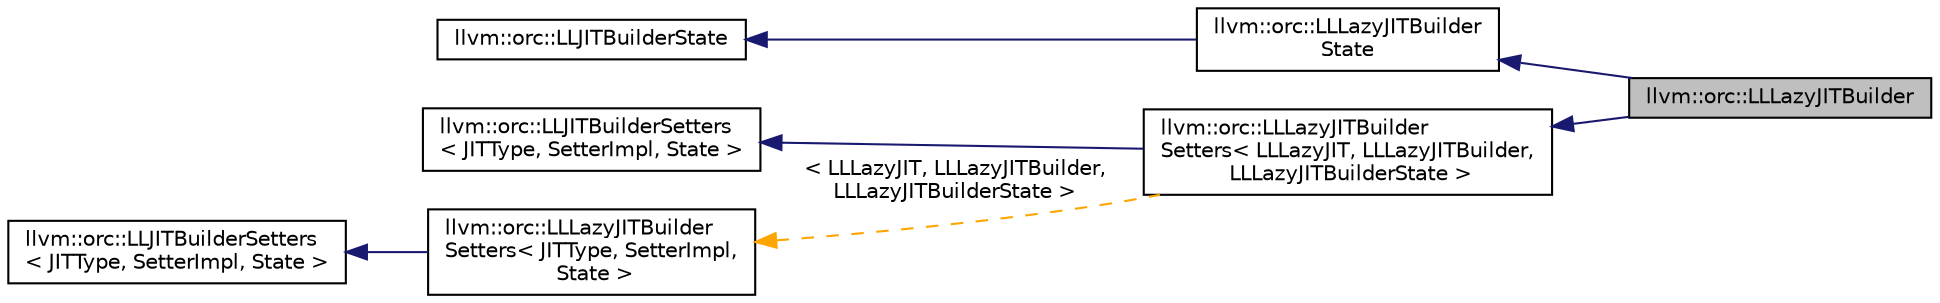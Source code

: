 digraph "llvm::orc::LLLazyJITBuilder"
{
 // LATEX_PDF_SIZE
  bgcolor="transparent";
  edge [fontname="Helvetica",fontsize="10",labelfontname="Helvetica",labelfontsize="10"];
  node [fontname="Helvetica",fontsize="10",shape="box"];
  rankdir="LR";
  Node1 [label="llvm::orc::LLLazyJITBuilder",height=0.2,width=0.4,color="black", fillcolor="grey75", style="filled", fontcolor="black",tooltip="Constructs LLLazyJIT instances."];
  Node2 -> Node1 [dir="back",color="midnightblue",fontsize="10",style="solid",fontname="Helvetica"];
  Node2 [label="llvm::orc::LLLazyJITBuilder\lState",height=0.2,width=0.4,color="black",URL="$classllvm_1_1orc_1_1LLLazyJITBuilderState.html",tooltip=" "];
  Node3 -> Node2 [dir="back",color="midnightblue",fontsize="10",style="solid",fontname="Helvetica"];
  Node3 [label="llvm::orc::LLJITBuilderState",height=0.2,width=0.4,color="black",URL="$classllvm_1_1orc_1_1LLJITBuilderState.html",tooltip=" "];
  Node4 -> Node1 [dir="back",color="midnightblue",fontsize="10",style="solid",fontname="Helvetica"];
  Node4 [label="llvm::orc::LLLazyJITBuilder\lSetters\< LLLazyJIT, LLLazyJITBuilder,\l LLLazyJITBuilderState \>",height=0.2,width=0.4,color="black",URL="$classllvm_1_1orc_1_1LLLazyJITBuilderSetters.html",tooltip=" "];
  Node5 -> Node4 [dir="back",color="midnightblue",fontsize="10",style="solid",fontname="Helvetica"];
  Node5 [label="llvm::orc::LLJITBuilderSetters\l\< JITType, SetterImpl, State \>",height=0.2,width=0.4,color="black",URL="$classllvm_1_1orc_1_1LLJITBuilderSetters.html",tooltip=" "];
  Node6 -> Node4 [dir="back",color="orange",fontsize="10",style="dashed",label=" \< LLLazyJIT, LLLazyJITBuilder,\l LLLazyJITBuilderState \>" ,fontname="Helvetica"];
  Node6 [label="llvm::orc::LLLazyJITBuilder\lSetters\< JITType, SetterImpl,\l State \>",height=0.2,width=0.4,color="black",URL="$classllvm_1_1orc_1_1LLLazyJITBuilderSetters.html",tooltip=" "];
  Node7 -> Node6 [dir="back",color="midnightblue",fontsize="10",style="solid",fontname="Helvetica"];
  Node7 [label="llvm::orc::LLJITBuilderSetters\l\< JITType, SetterImpl, State \>",height=0.2,width=0.4,color="black",URL="$classllvm_1_1orc_1_1LLJITBuilderSetters.html",tooltip=" "];
}
